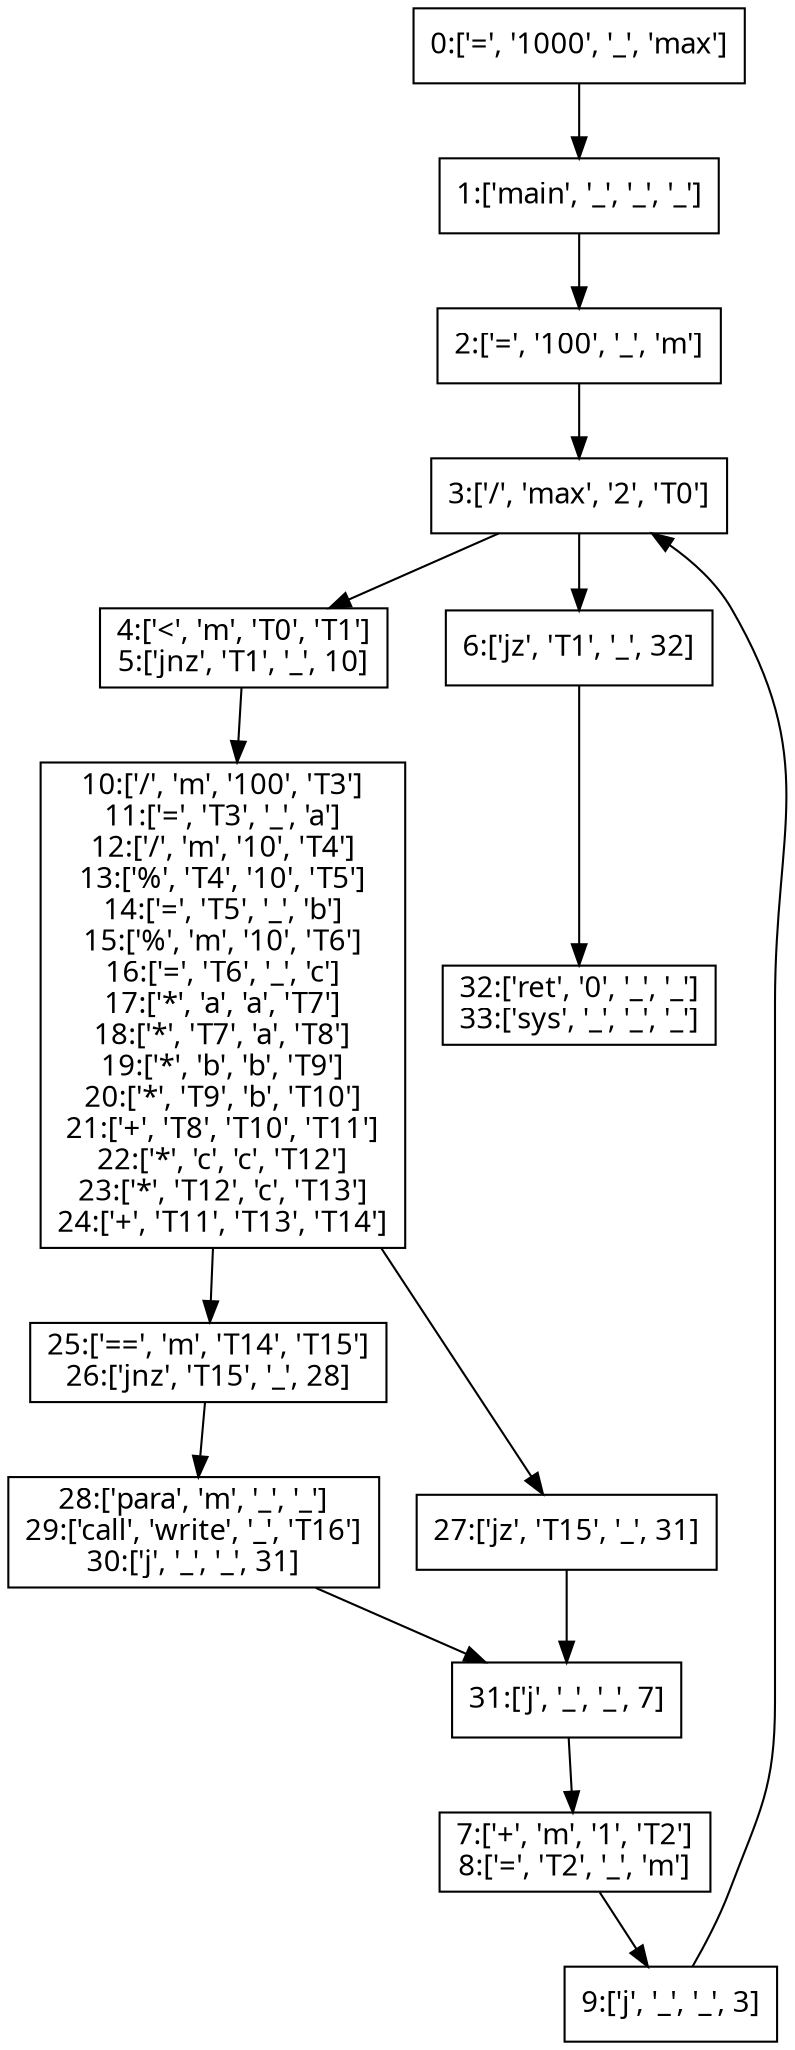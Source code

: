 // Basic_Block
digraph "./Basic_Block/basic_block" {
	0 [label="0:['=', '1000', '_', 'max']
" fontname=SimHei shape=rectangle]
	1 [label="1:['main', '_', '_', '_']
" fontname=SimHei shape=rectangle]
	2 [label="2:['=', '100', '_', 'm']
" fontname=SimHei shape=rectangle]
	3 [label="3:['/', 'max', '2', 'T0']
" fontname=SimHei shape=rectangle]
	4 [label="4:['<', 'm', 'T0', 'T1']
5:['jnz', 'T1', '_', 10]
" fontname=SimHei shape=rectangle]
	5 [label="6:['jz', 'T1', '_', 32]
" fontname=SimHei shape=rectangle]
	6 [label="7:['+', 'm', '1', 'T2']
8:['=', 'T2', '_', 'm']
" fontname=SimHei shape=rectangle]
	7 [label="9:['j', '_', '_', 3]
" fontname=SimHei shape=rectangle]
	8 [label="10:['/', 'm', '100', 'T3']
11:['=', 'T3', '_', 'a']
12:['/', 'm', '10', 'T4']
13:['%', 'T4', '10', 'T5']
14:['=', 'T5', '_', 'b']
15:['%', 'm', '10', 'T6']
16:['=', 'T6', '_', 'c']
17:['*', 'a', 'a', 'T7']
18:['*', 'T7', 'a', 'T8']
19:['*', 'b', 'b', 'T9']
20:['*', 'T9', 'b', 'T10']
21:['+', 'T8', 'T10', 'T11']
22:['*', 'c', 'c', 'T12']
23:['*', 'T12', 'c', 'T13']
24:['+', 'T11', 'T13', 'T14']
" fontname=SimHei shape=rectangle]
	9 [label="25:['==', 'm', 'T14', 'T15']
26:['jnz', 'T15', '_', 28]
" fontname=SimHei shape=rectangle]
	10 [label="27:['jz', 'T15', '_', 31]
" fontname=SimHei shape=rectangle]
	11 [label="28:['para', 'm', '_', '_']
29:['call', 'write', '_', 'T16']
30:['j', '_', '_', 31]
" fontname=SimHei shape=rectangle]
	12 [label="31:['j', '_', '_', 7]
" fontname=SimHei shape=rectangle]
	13 [label="32:['ret', '0', '_', '_']
33:['sys', '_', '_', '_']
" fontname=SimHei shape=rectangle]
	0 -> 1
	1 -> 2
	2 -> 3
	3 -> 4
	4 -> 8
	3 -> 5
	5 -> 13
	6 -> 7
	7 -> 3
	8 -> 9
	9 -> 11
	8 -> 10
	10 -> 12
	11 -> 12
	12 -> 6
}
